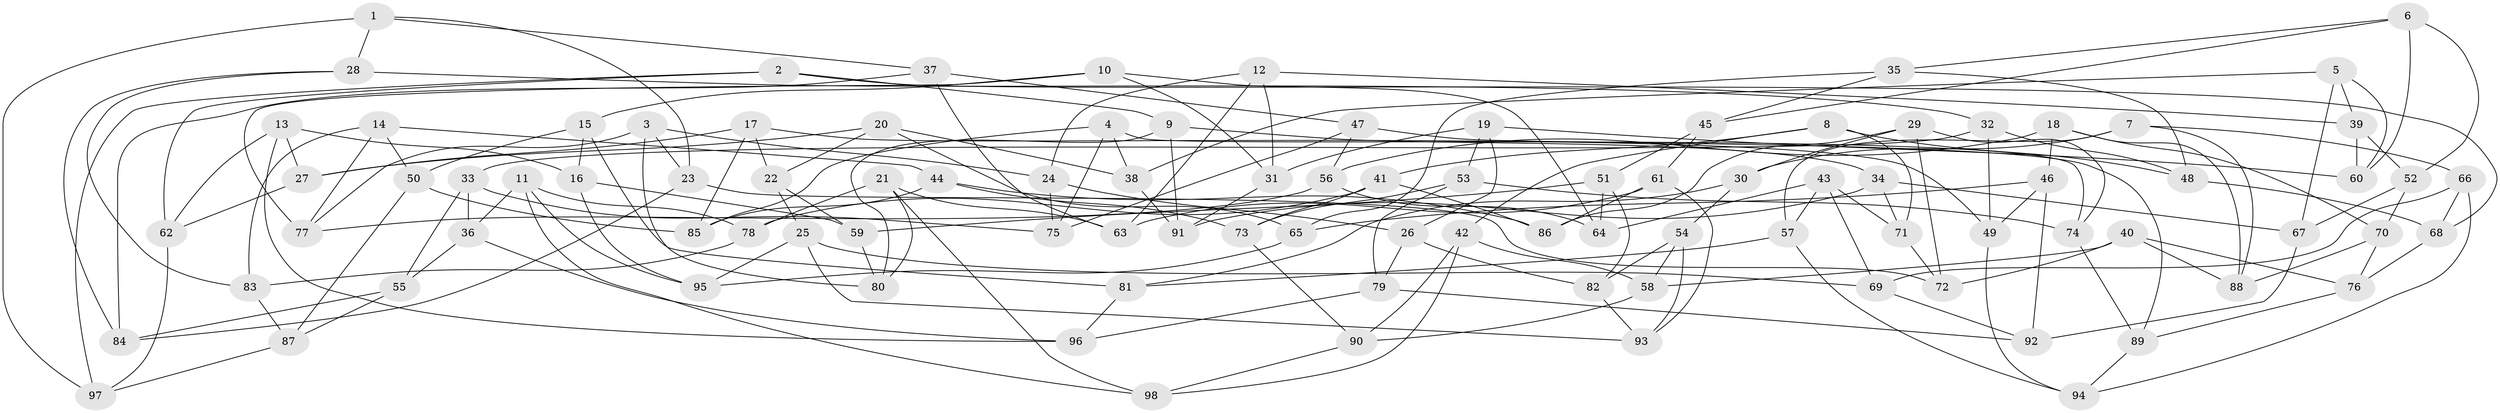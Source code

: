 // Generated by graph-tools (version 1.1) at 2025/26/03/09/25 03:26:58]
// undirected, 98 vertices, 196 edges
graph export_dot {
graph [start="1"]
  node [color=gray90,style=filled];
  1;
  2;
  3;
  4;
  5;
  6;
  7;
  8;
  9;
  10;
  11;
  12;
  13;
  14;
  15;
  16;
  17;
  18;
  19;
  20;
  21;
  22;
  23;
  24;
  25;
  26;
  27;
  28;
  29;
  30;
  31;
  32;
  33;
  34;
  35;
  36;
  37;
  38;
  39;
  40;
  41;
  42;
  43;
  44;
  45;
  46;
  47;
  48;
  49;
  50;
  51;
  52;
  53;
  54;
  55;
  56;
  57;
  58;
  59;
  60;
  61;
  62;
  63;
  64;
  65;
  66;
  67;
  68;
  69;
  70;
  71;
  72;
  73;
  74;
  75;
  76;
  77;
  78;
  79;
  80;
  81;
  82;
  83;
  84;
  85;
  86;
  87;
  88;
  89;
  90;
  91;
  92;
  93;
  94;
  95;
  96;
  97;
  98;
  1 -- 28;
  1 -- 37;
  1 -- 23;
  1 -- 97;
  2 -- 97;
  2 -- 9;
  2 -- 68;
  2 -- 62;
  3 -- 77;
  3 -- 80;
  3 -- 24;
  3 -- 23;
  4 -- 74;
  4 -- 75;
  4 -- 85;
  4 -- 38;
  5 -- 38;
  5 -- 60;
  5 -- 39;
  5 -- 67;
  6 -- 52;
  6 -- 35;
  6 -- 45;
  6 -- 60;
  7 -- 66;
  7 -- 57;
  7 -- 88;
  7 -- 30;
  8 -- 42;
  8 -- 71;
  8 -- 41;
  8 -- 48;
  9 -- 34;
  9 -- 80;
  9 -- 91;
  10 -- 15;
  10 -- 31;
  10 -- 77;
  10 -- 64;
  11 -- 98;
  11 -- 95;
  11 -- 78;
  11 -- 36;
  12 -- 31;
  12 -- 24;
  12 -- 39;
  12 -- 63;
  13 -- 27;
  13 -- 16;
  13 -- 96;
  13 -- 62;
  14 -- 50;
  14 -- 44;
  14 -- 83;
  14 -- 77;
  15 -- 50;
  15 -- 81;
  15 -- 16;
  16 -- 59;
  16 -- 95;
  17 -- 22;
  17 -- 49;
  17 -- 27;
  17 -- 85;
  18 -- 70;
  18 -- 46;
  18 -- 88;
  18 -- 56;
  19 -- 31;
  19 -- 53;
  19 -- 60;
  19 -- 26;
  20 -- 27;
  20 -- 65;
  20 -- 22;
  20 -- 38;
  21 -- 78;
  21 -- 98;
  21 -- 63;
  21 -- 80;
  22 -- 25;
  22 -- 59;
  23 -- 72;
  23 -- 84;
  24 -- 75;
  24 -- 26;
  25 -- 93;
  25 -- 95;
  25 -- 69;
  26 -- 82;
  26 -- 79;
  27 -- 62;
  28 -- 32;
  28 -- 84;
  28 -- 83;
  29 -- 72;
  29 -- 86;
  29 -- 74;
  29 -- 30;
  30 -- 54;
  30 -- 81;
  31 -- 91;
  32 -- 48;
  32 -- 49;
  32 -- 33;
  33 -- 55;
  33 -- 75;
  33 -- 36;
  34 -- 67;
  34 -- 91;
  34 -- 71;
  35 -- 45;
  35 -- 65;
  35 -- 48;
  36 -- 96;
  36 -- 55;
  37 -- 84;
  37 -- 63;
  37 -- 47;
  38 -- 91;
  39 -- 60;
  39 -- 52;
  40 -- 72;
  40 -- 76;
  40 -- 88;
  40 -- 58;
  41 -- 73;
  41 -- 86;
  41 -- 78;
  42 -- 58;
  42 -- 90;
  42 -- 98;
  43 -- 57;
  43 -- 71;
  43 -- 69;
  43 -- 64;
  44 -- 85;
  44 -- 86;
  44 -- 73;
  45 -- 51;
  45 -- 61;
  46 -- 92;
  46 -- 49;
  46 -- 65;
  47 -- 56;
  47 -- 89;
  47 -- 75;
  48 -- 68;
  49 -- 94;
  50 -- 87;
  50 -- 85;
  51 -- 59;
  51 -- 82;
  51 -- 64;
  52 -- 70;
  52 -- 67;
  53 -- 74;
  53 -- 73;
  53 -- 79;
  54 -- 58;
  54 -- 82;
  54 -- 93;
  55 -- 87;
  55 -- 84;
  56 -- 64;
  56 -- 77;
  57 -- 81;
  57 -- 94;
  58 -- 90;
  59 -- 80;
  61 -- 86;
  61 -- 93;
  61 -- 63;
  62 -- 97;
  65 -- 95;
  66 -- 94;
  66 -- 68;
  66 -- 69;
  67 -- 92;
  68 -- 76;
  69 -- 92;
  70 -- 76;
  70 -- 88;
  71 -- 72;
  73 -- 90;
  74 -- 89;
  76 -- 89;
  78 -- 83;
  79 -- 96;
  79 -- 92;
  81 -- 96;
  82 -- 93;
  83 -- 87;
  87 -- 97;
  89 -- 94;
  90 -- 98;
}

